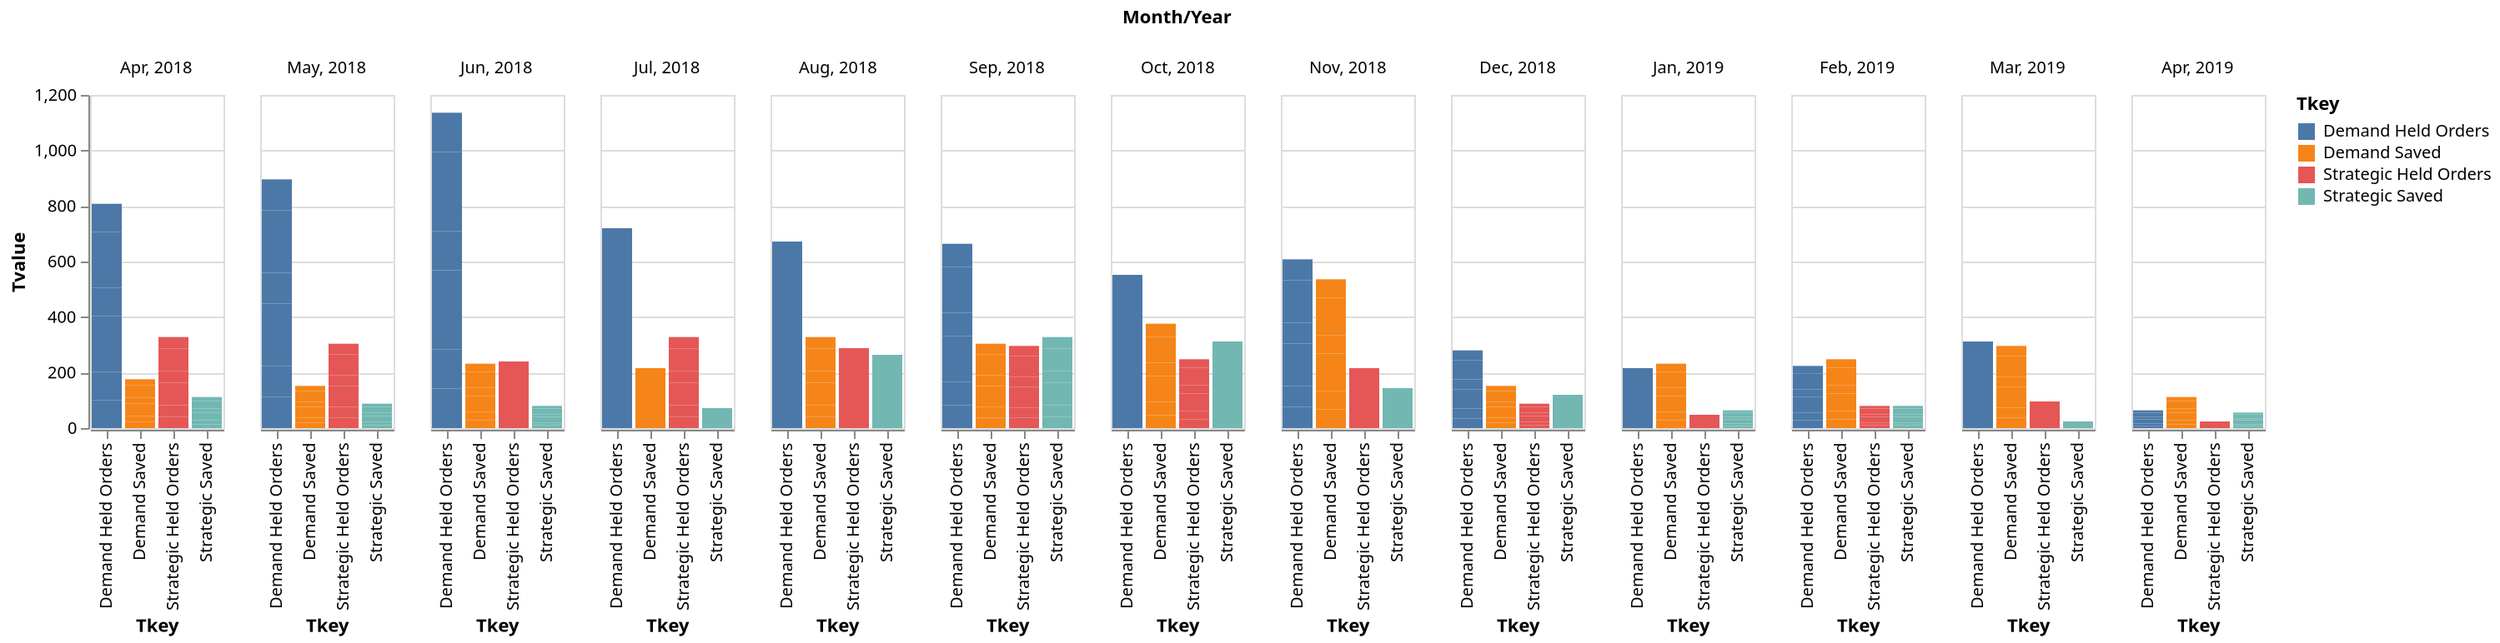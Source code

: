 {"$schema":"https://vega.github.io/schema/vega-lite/v3.json","data":{"values":[{"OrderByVar":"2018-04-01T04:00:00.000Z","Month/Year":"Apr, 2018","Demand Held Orders":101,"Demand Saved":22,"Strategic Held Orders":41,"Strategic Saved":14},{"OrderByVar":"2018-05-01T04:00:00.000Z","Month/Year":"May, 2018","Demand Held Orders":112,"Demand Saved":19,"Strategic Held Orders":38,"Strategic Saved":11},{"OrderByVar":"2018-06-01T04:00:00.000Z","Month/Year":"Jun, 2018","Demand Held Orders":142,"Demand Saved":29,"Strategic Held Orders":30,"Strategic Saved":10},{"OrderByVar":"2018-07-01T04:00:00.000Z","Month/Year":"Jul, 2018","Demand Held Orders":90,"Demand Saved":27,"Strategic Held Orders":41,"Strategic Saved":9},{"OrderByVar":"2018-08-01T04:00:00.000Z","Month/Year":"Aug, 2018","Demand Held Orders":84,"Demand Saved":41,"Strategic Held Orders":36,"Strategic Saved":33},{"OrderByVar":"2018-09-01T04:00:00.000Z","Month/Year":"Sep, 2018","Demand Held Orders":83,"Demand Saved":38,"Strategic Held Orders":37,"Strategic Saved":41},{"OrderByVar":"2018-10-01T04:00:00.000Z","Month/Year":"Oct, 2018","Demand Held Orders":69,"Demand Saved":47,"Strategic Held Orders":31,"Strategic Saved":39},{"OrderByVar":"2018-11-01T04:00:00.000Z","Month/Year":"Nov, 2018","Demand Held Orders":76,"Demand Saved":67,"Strategic Held Orders":27,"Strategic Saved":18},{"OrderByVar":"2018-12-01T05:00:00.000Z","Month/Year":"Dec, 2018","Demand Held Orders":35,"Demand Saved":19,"Strategic Held Orders":11,"Strategic Saved":15},{"OrderByVar":"2019-01-01T05:00:00.000Z","Month/Year":"Jan, 2019","Demand Held Orders":27,"Demand Saved":29,"Strategic Held Orders":6,"Strategic Saved":8},{"OrderByVar":"2019-02-01T05:00:00.000Z","Month/Year":"Feb, 2019","Demand Held Orders":28,"Demand Saved":31,"Strategic Held Orders":10,"Strategic Saved":10},{"OrderByVar":"2019-03-01T05:00:00.000Z","Month/Year":"Mar, 2019","Demand Held Orders":39,"Demand Saved":37,"Strategic Held Orders":12,"Strategic Saved":3},{"OrderByVar":"2019-04-01T04:00:00.000Z","Month/Year":"Apr, 2019","Demand Held Orders":8,"Demand Saved":14,"Strategic Held Orders":3,"Strategic Saved":7}]},"transform":[{"fold":["Demand Held Orders","Strategic Held Orders","Demand Saved","Strategic Saved"],"as":["Tkey","Tvalue"]},{"fold":["Demand Held Orders","Strategic Held Orders"],"as":["Hkey","Hvalue"]},{"fold":["Demand Saved","Strategic Saved"],"as":["Skey","Svalue"]},{"fold":["Hkey","Skey"],"as":["Mkey","Mvalue"]},{"calculate":"if(indexof('datum.Tkey','Demand')>0,'D','S')","as":"D_S"},{"calculate":"if(indexof('datum.Tkey','Held')>0,'H','S')","as":"H_S"}],"mark":{"type":"bar","color":"#85A9C5"},"encoding":{"column":{"field":"Month/Year","type":"ordinal","sort":{"field":"OrderByVar"}},"x":{"field":"Tkey","type":"ordinal"},"y":{"field":"Tvalue","type":"quantitative"},"color":{"field":"Tkey","type":"nominal"}}}